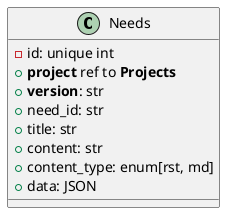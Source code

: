 @startuml
    class Needs {
        - id: unique int
        + **project** ref to **Projects**
        + **version**: str
       + need_id: str
        + title: str
        + content: str
        + content_type: enum[rst, md]
        + data: JSON
    }
@enduml
